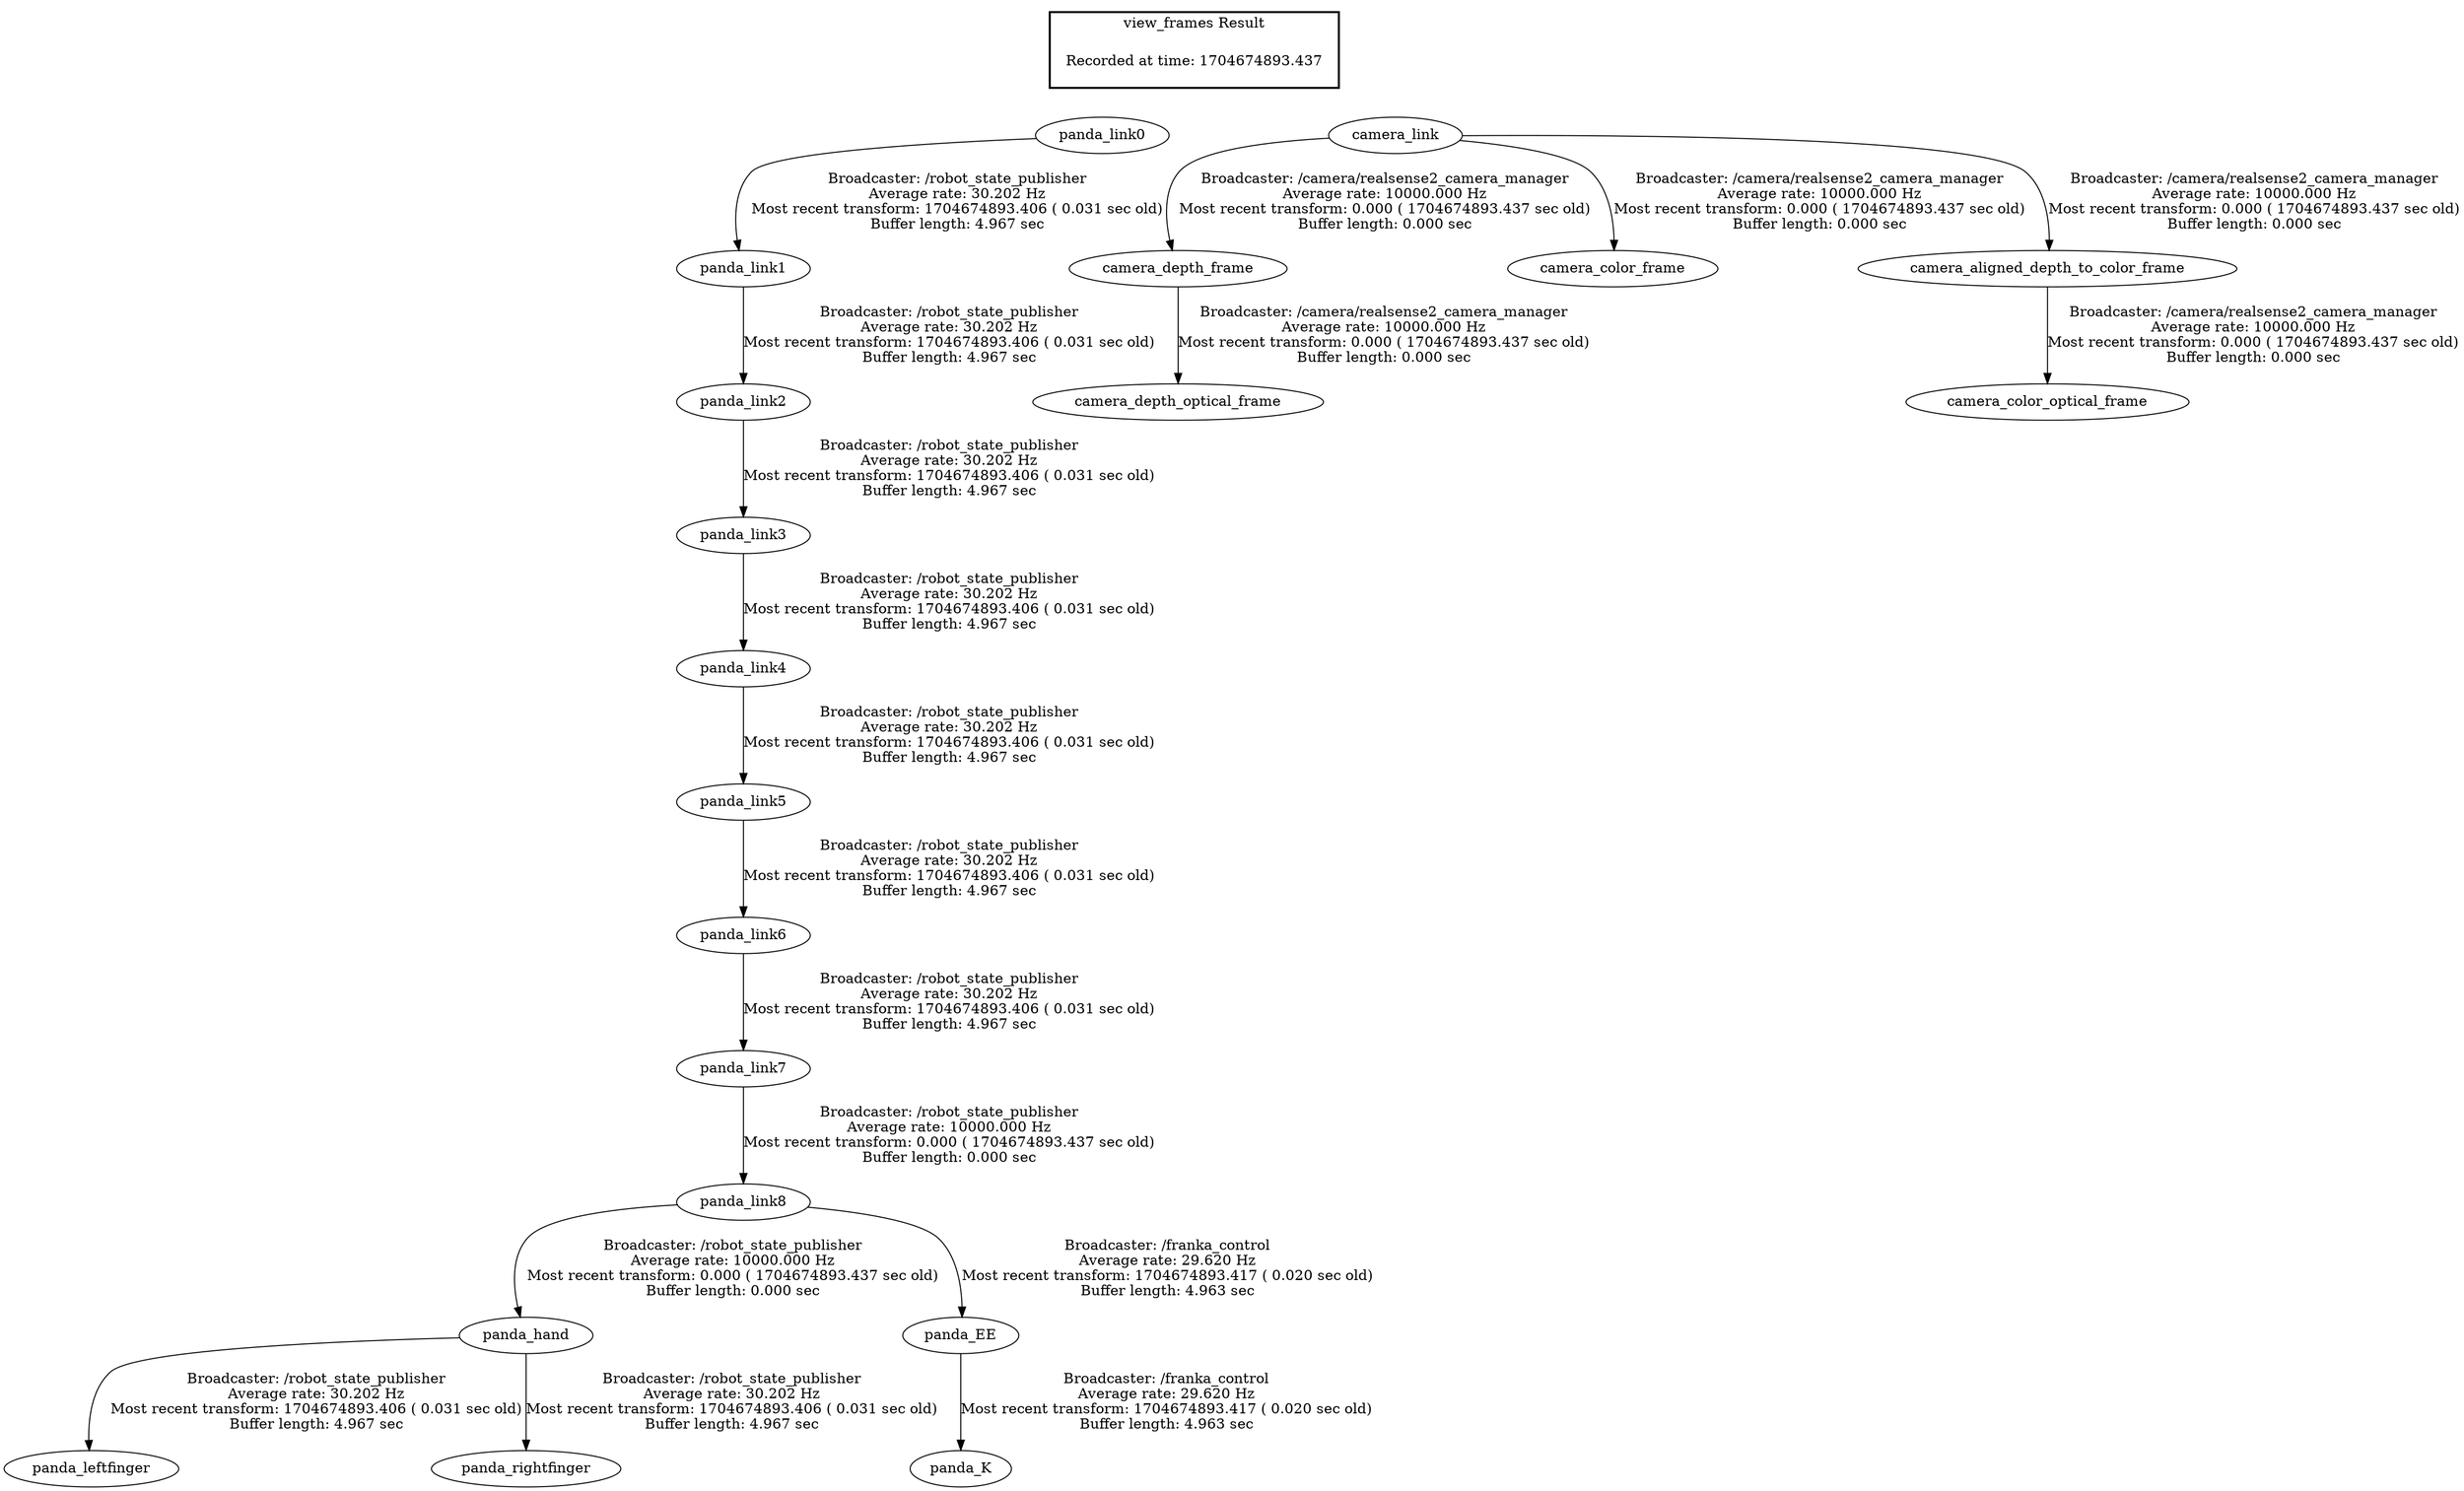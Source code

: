 digraph G {
"panda_link8" -> "panda_hand"[label="Broadcaster: /robot_state_publisher\nAverage rate: 10000.000 Hz\nMost recent transform: 0.000 ( 1704674893.437 sec old)\nBuffer length: 0.000 sec\n"];
"panda_link7" -> "panda_link8"[label="Broadcaster: /robot_state_publisher\nAverage rate: 10000.000 Hz\nMost recent transform: 0.000 ( 1704674893.437 sec old)\nBuffer length: 0.000 sec\n"];
"panda_link6" -> "panda_link7"[label="Broadcaster: /robot_state_publisher\nAverage rate: 30.202 Hz\nMost recent transform: 1704674893.406 ( 0.031 sec old)\nBuffer length: 4.967 sec\n"];
"panda_hand" -> "panda_leftfinger"[label="Broadcaster: /robot_state_publisher\nAverage rate: 30.202 Hz\nMost recent transform: 1704674893.406 ( 0.031 sec old)\nBuffer length: 4.967 sec\n"];
"panda_hand" -> "panda_rightfinger"[label="Broadcaster: /robot_state_publisher\nAverage rate: 30.202 Hz\nMost recent transform: 1704674893.406 ( 0.031 sec old)\nBuffer length: 4.967 sec\n"];
"panda_link0" -> "panda_link1"[label="Broadcaster: /robot_state_publisher\nAverage rate: 30.202 Hz\nMost recent transform: 1704674893.406 ( 0.031 sec old)\nBuffer length: 4.967 sec\n"];
"panda_link1" -> "panda_link2"[label="Broadcaster: /robot_state_publisher\nAverage rate: 30.202 Hz\nMost recent transform: 1704674893.406 ( 0.031 sec old)\nBuffer length: 4.967 sec\n"];
"panda_link2" -> "panda_link3"[label="Broadcaster: /robot_state_publisher\nAverage rate: 30.202 Hz\nMost recent transform: 1704674893.406 ( 0.031 sec old)\nBuffer length: 4.967 sec\n"];
"panda_link3" -> "panda_link4"[label="Broadcaster: /robot_state_publisher\nAverage rate: 30.202 Hz\nMost recent transform: 1704674893.406 ( 0.031 sec old)\nBuffer length: 4.967 sec\n"];
"panda_link4" -> "panda_link5"[label="Broadcaster: /robot_state_publisher\nAverage rate: 30.202 Hz\nMost recent transform: 1704674893.406 ( 0.031 sec old)\nBuffer length: 4.967 sec\n"];
"panda_link5" -> "panda_link6"[label="Broadcaster: /robot_state_publisher\nAverage rate: 30.202 Hz\nMost recent transform: 1704674893.406 ( 0.031 sec old)\nBuffer length: 4.967 sec\n"];
"panda_link8" -> "panda_EE"[label="Broadcaster: /franka_control\nAverage rate: 29.620 Hz\nMost recent transform: 1704674893.417 ( 0.020 sec old)\nBuffer length: 4.963 sec\n"];
"panda_EE" -> "panda_K"[label="Broadcaster: /franka_control\nAverage rate: 29.620 Hz\nMost recent transform: 1704674893.417 ( 0.020 sec old)\nBuffer length: 4.963 sec\n"];
"camera_link" -> "camera_depth_frame"[label="Broadcaster: /camera/realsense2_camera_manager\nAverage rate: 10000.000 Hz\nMost recent transform: 0.000 ( 1704674893.437 sec old)\nBuffer length: 0.000 sec\n"];
"camera_depth_frame" -> "camera_depth_optical_frame"[label="Broadcaster: /camera/realsense2_camera_manager\nAverage rate: 10000.000 Hz\nMost recent transform: 0.000 ( 1704674893.437 sec old)\nBuffer length: 0.000 sec\n"];
"camera_link" -> "camera_color_frame"[label="Broadcaster: /camera/realsense2_camera_manager\nAverage rate: 10000.000 Hz\nMost recent transform: 0.000 ( 1704674893.437 sec old)\nBuffer length: 0.000 sec\n"];
"camera_aligned_depth_to_color_frame" -> "camera_color_optical_frame"[label="Broadcaster: /camera/realsense2_camera_manager\nAverage rate: 10000.000 Hz\nMost recent transform: 0.000 ( 1704674893.437 sec old)\nBuffer length: 0.000 sec\n"];
"camera_link" -> "camera_aligned_depth_to_color_frame"[label="Broadcaster: /camera/realsense2_camera_manager\nAverage rate: 10000.000 Hz\nMost recent transform: 0.000 ( 1704674893.437 sec old)\nBuffer length: 0.000 sec\n"];
edge [style=invis];
 subgraph cluster_legend { style=bold; color=black; label ="view_frames Result";
"Recorded at time: 1704674893.437"[ shape=plaintext ] ;
 }->"panda_link0";
edge [style=invis];
 subgraph cluster_legend { style=bold; color=black; label ="view_frames Result";
"Recorded at time: 1704674893.437"[ shape=plaintext ] ;
 }->"camera_link";
}